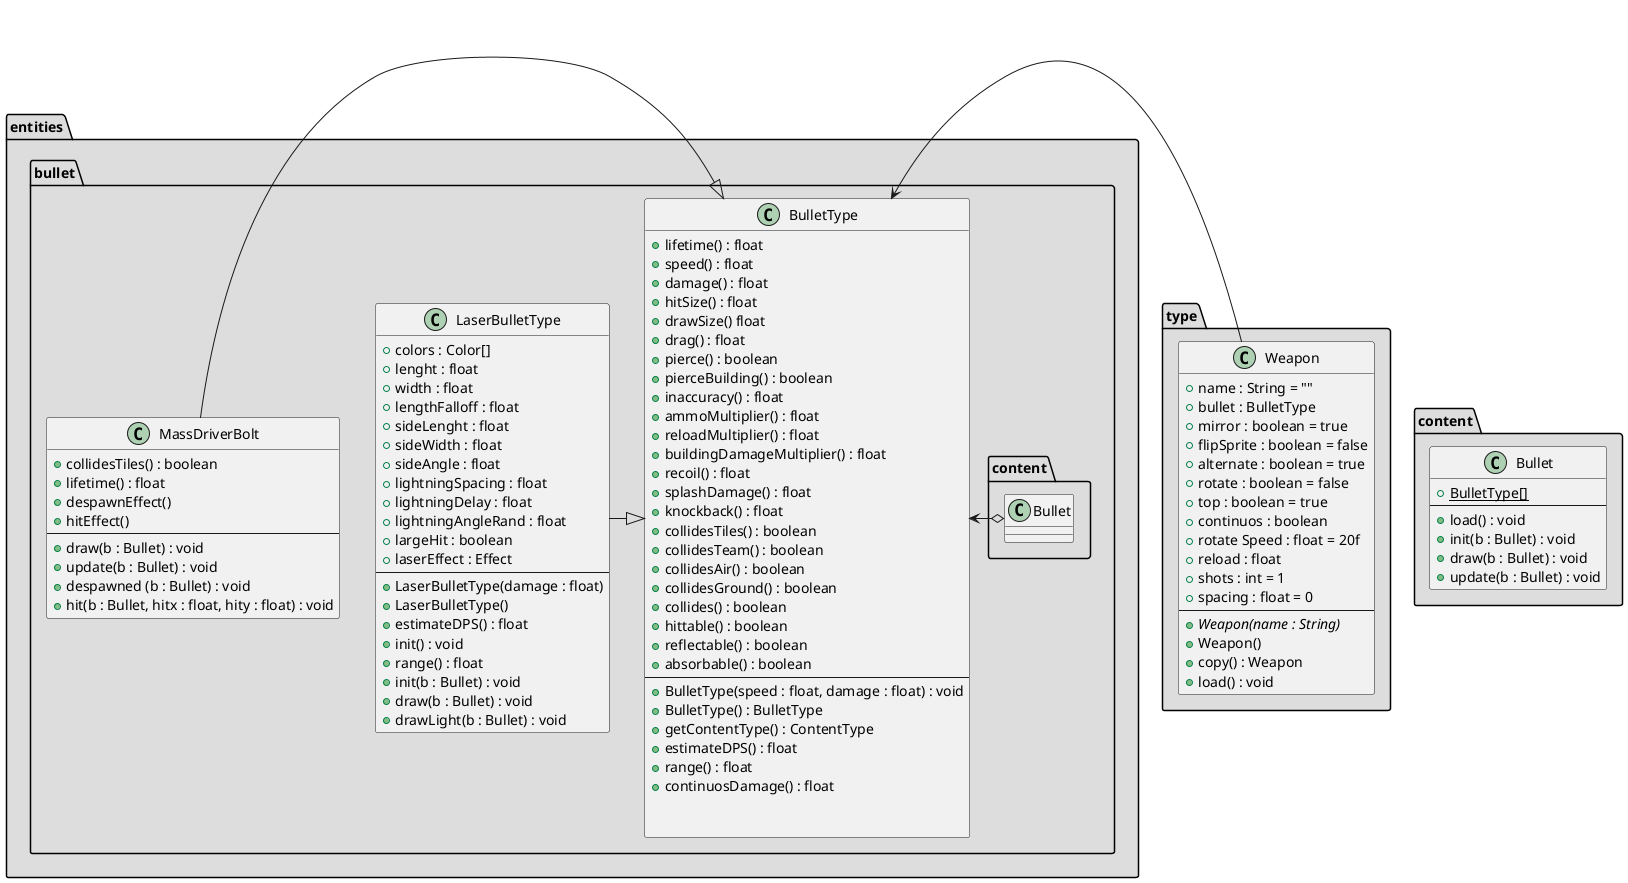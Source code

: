 @startuml


namespace type #DDDDDD{


class Weapon{
+ name : String = ""
+ bullet : BulletType
+ mirror : boolean = true
+ flipSprite : boolean = false
+ alternate : boolean = true
+ rotate : boolean = false
+ top : boolean = true
+ continuos : boolean
+ rotate Speed : float = 20f
+ reload : float
+ shots : int = 1
+ spacing : float = 0
---
+ {abstract}Weapon(name : String)
+ Weapon()
+ copy() : Weapon
+ load() : void
}
}

namespace entities #DDDDDD{
namespace bullet #DDDDDD{
type.Weapon -left-> BulletType
content.Bullet o-right-> BulletType
LaserBulletType -right-|> BulletType
MassDriverBolt -right-|> BulletType
class LaserBulletType {
+ colors : Color[]
+ lenght : float
+ width : float 
+ lengthFalloff : float
+ sideLenght : float
+ sideWidth : float
+ sideAngle : float
+ lightningSpacing : float
+ lightningDelay : float
+ lightningAngleRand : float
+ largeHit : boolean
+ laserEffect : Effect
---
+ LaserBulletType(damage : float)
+ LaserBulletType()
+ estimateDPS() : float
+ init() : void
+ range() : float
+ init(b : Bullet) : void
+ draw(b : Bullet) : void
+ drawLight(b : Bullet) : void
}

class MassDriverBolt{
+ collidesTiles() : boolean
+ lifetime() : float
+ despawnEffect()
+ hitEffect()
---
+ draw(b : Bullet) : void
+ update(b : Bullet) : void
+ despawned (b : Bullet) : void
+ hit(b : Bullet, hitx : float, hity : float) : void
}

class BulletType{
+ lifetime() : float
+  speed() : float
+damage() : float
+ hitSize() : float
+    drawSize() float
+    drag() : float
+ pierce() : boolean
+ pierceBuilding() : boolean
+ inaccuracy() : float
+ ammoMultiplier() : float
+ reloadMultiplier() : float
+    buildingDamageMultiplier() : float
+    recoil() : float
+    splashDamage() : float
+    knockback() : float
+    collidesTiles() : boolean
+    collidesTeam() : boolean
+    collidesAir() : boolean
+   collidesGround() : boolean
+    collides() : boolean
+    hittable() : boolean
+    reflectable() : boolean
+    absorbable() : boolean
---
+ BulletType(speed : float, damage : float) : void
+ BulletType() : BulletType
+ getContentType() : ContentType
+ estimateDPS() : float
+ range() : float
+ continuosDamage() : float


}


}

}

namespace content #DDDDDD{
class Bullet{
+ {static} BulletType[]
---
+ load() : void
+ init(b : Bullet) : void
+ draw(b : Bullet) : void
+ update(b : Bullet) : void
}
}


@enduml

